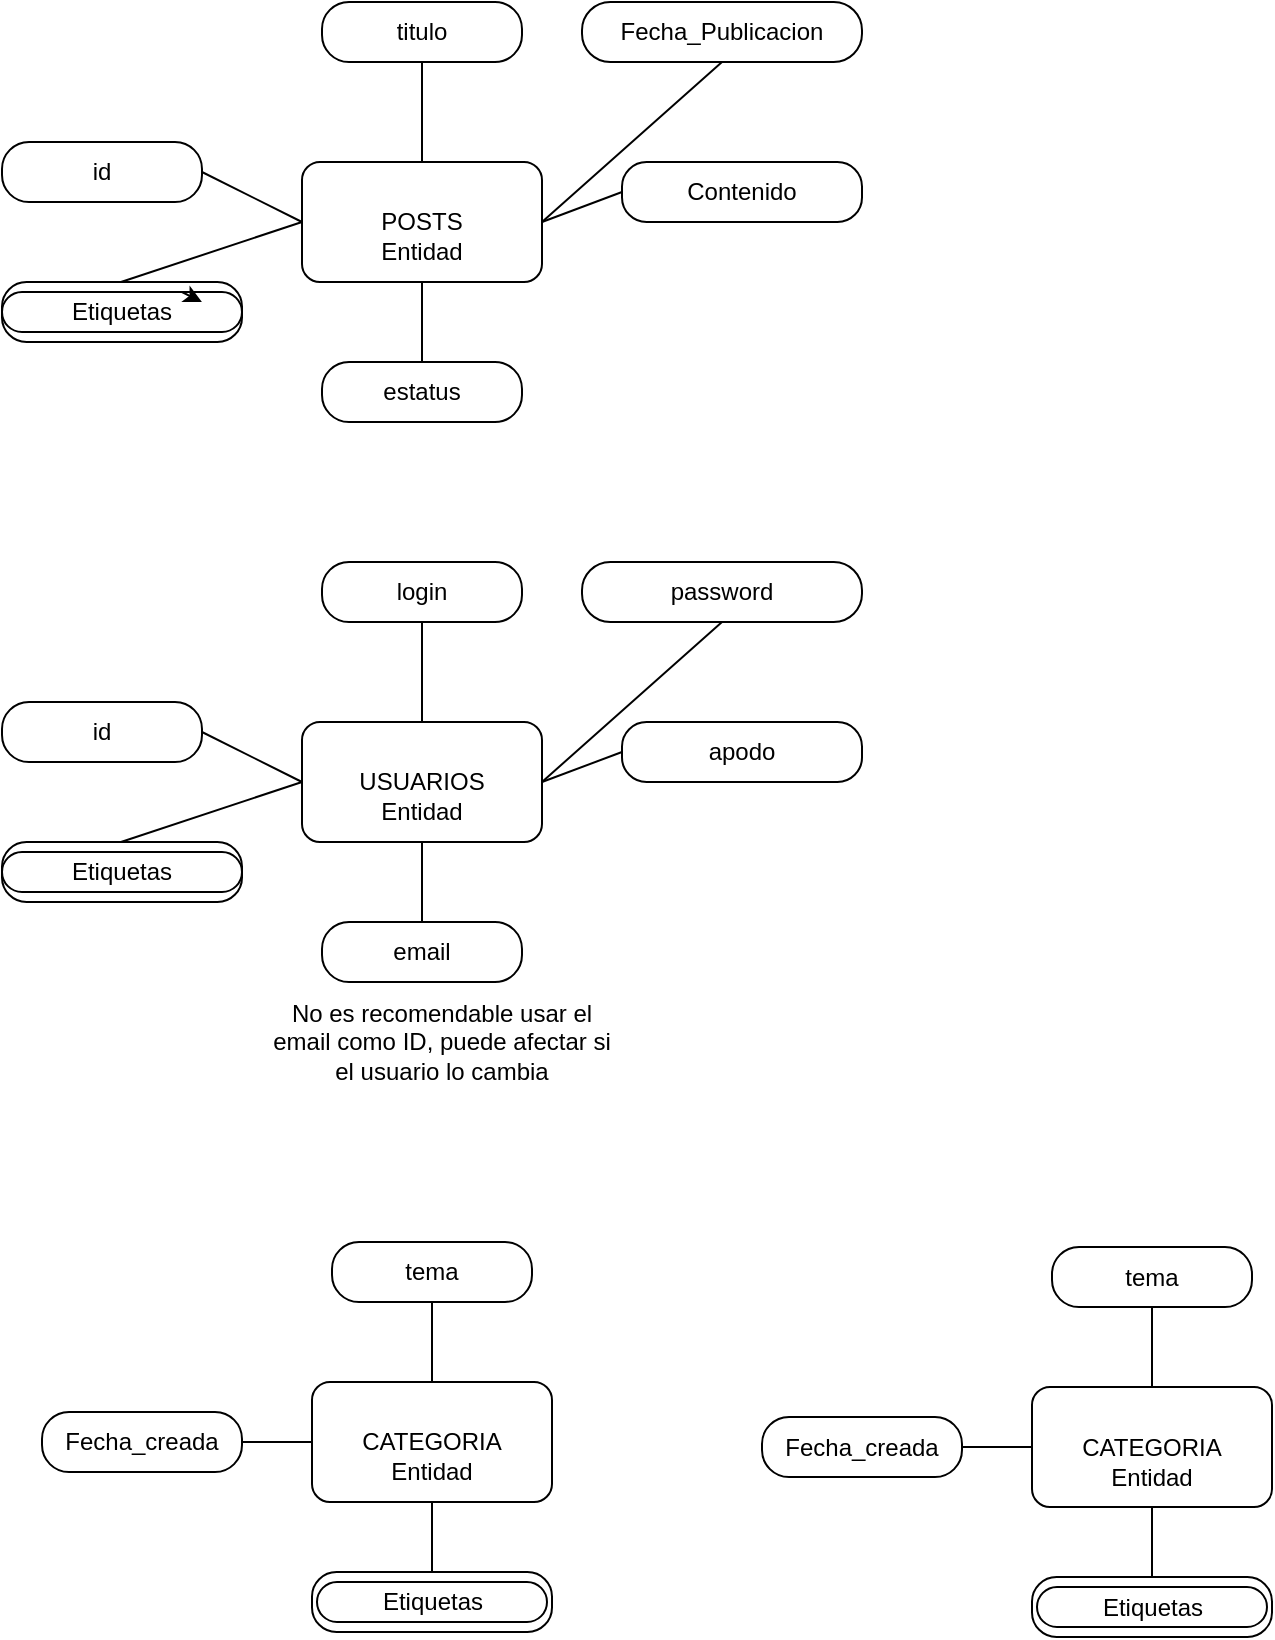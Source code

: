 <mxfile>
    <diagram id="ePif3j4Pxes33cNbN5Jj" name="Page-1">
        <mxGraphModel dx="722" dy="563" grid="1" gridSize="10" guides="1" tooltips="1" connect="1" arrows="1" fold="1" page="1" pageScale="1" pageWidth="850" pageHeight="1100" math="0" shadow="0">
            <root>
                <mxCell id="0"/>
                <mxCell id="1" parent="0"/>
                <mxCell id="2" value="POSTS" style="rounded=1;whiteSpace=wrap;html=1;" vertex="1" parent="1">
                    <mxGeometry x="170" y="100" width="120" height="60" as="geometry"/>
                </mxCell>
                <mxCell id="3" value="titulo" style="rounded=1;whiteSpace=wrap;html=1;arcSize=45;" vertex="1" parent="1">
                    <mxGeometry x="180" y="20" width="100" height="30" as="geometry"/>
                </mxCell>
                <mxCell id="6" value="" style="endArrow=none;html=1;entryX=0.5;entryY=0;entryDx=0;entryDy=0;exitX=0.5;exitY=1;exitDx=0;exitDy=0;" edge="1" parent="1" source="3" target="2">
                    <mxGeometry width="50" height="50" relative="1" as="geometry">
                        <mxPoint x="200" y="160" as="sourcePoint"/>
                        <mxPoint x="250" y="110" as="targetPoint"/>
                    </mxGeometry>
                </mxCell>
                <mxCell id="8" value="Fecha_Publicacion" style="rounded=1;whiteSpace=wrap;html=1;arcSize=47;" vertex="1" parent="1">
                    <mxGeometry x="310" y="20" width="140" height="30" as="geometry"/>
                </mxCell>
                <mxCell id="10" value="" style="endArrow=none;html=1;exitX=1;exitY=0.5;exitDx=0;exitDy=0;entryX=0.5;entryY=1;entryDx=0;entryDy=0;" edge="1" parent="1" source="2" target="8">
                    <mxGeometry width="50" height="50" relative="1" as="geometry">
                        <mxPoint x="290" y="140" as="sourcePoint"/>
                        <mxPoint x="340" y="90" as="targetPoint"/>
                    </mxGeometry>
                </mxCell>
                <mxCell id="11" value="Contenido" style="rounded=1;whiteSpace=wrap;html=1;arcSize=41;" vertex="1" parent="1">
                    <mxGeometry x="330" y="100" width="120" height="30" as="geometry"/>
                </mxCell>
                <mxCell id="12" value="" style="endArrow=none;html=1;exitX=1;exitY=0.5;exitDx=0;exitDy=0;entryX=0;entryY=0.5;entryDx=0;entryDy=0;" edge="1" parent="1" source="2" target="11">
                    <mxGeometry width="50" height="50" relative="1" as="geometry">
                        <mxPoint x="310" y="200" as="sourcePoint"/>
                        <mxPoint x="360" y="150" as="targetPoint"/>
                    </mxGeometry>
                </mxCell>
                <mxCell id="14" value="Contenido" style="rounded=1;whiteSpace=wrap;html=1;arcSize=41;" vertex="1" parent="1">
                    <mxGeometry x="20" y="160" width="120" height="30" as="geometry"/>
                </mxCell>
                <mxCell id="15" value="" style="endArrow=none;html=1;" edge="1" parent="1" source="2">
                    <mxGeometry width="50" height="50" relative="1" as="geometry">
                        <mxPoint x="290" y="180" as="sourcePoint"/>
                        <mxPoint x="230" y="200" as="targetPoint"/>
                    </mxGeometry>
                </mxCell>
                <mxCell id="16" value="Etiquetas" style="rounded=1;whiteSpace=wrap;html=1;arcSize=50;" vertex="1" parent="1">
                    <mxGeometry x="20" y="165" width="120" height="20" as="geometry"/>
                </mxCell>
                <mxCell id="17" value="id" style="rounded=1;whiteSpace=wrap;html=1;arcSize=45;" vertex="1" parent="1">
                    <mxGeometry x="20" y="90" width="100" height="30" as="geometry"/>
                </mxCell>
                <mxCell id="18" value="" style="endArrow=none;html=1;entryX=0;entryY=0.5;entryDx=0;entryDy=0;exitX=1;exitY=0.5;exitDx=0;exitDy=0;" edge="1" parent="1" source="17" target="2">
                    <mxGeometry width="50" height="50" relative="1" as="geometry">
                        <mxPoint x="110" y="190" as="sourcePoint"/>
                        <mxPoint x="160" y="140" as="targetPoint"/>
                    </mxGeometry>
                </mxCell>
                <mxCell id="19" style="edgeStyle=none;html=1;exitX=0.75;exitY=0;exitDx=0;exitDy=0;entryX=0.833;entryY=0.25;entryDx=0;entryDy=0;entryPerimeter=0;" edge="1" parent="1" source="16" target="16">
                    <mxGeometry relative="1" as="geometry"/>
                </mxCell>
                <mxCell id="20" value="" style="endArrow=none;html=1;exitX=0;exitY=0.5;exitDx=0;exitDy=0;" edge="1" parent="1" source="2">
                    <mxGeometry width="50" height="50" relative="1" as="geometry">
                        <mxPoint x="79.5" y="120" as="sourcePoint"/>
                        <mxPoint x="79.5" y="160" as="targetPoint"/>
                    </mxGeometry>
                </mxCell>
                <mxCell id="21" value="estatus" style="rounded=1;whiteSpace=wrap;html=1;arcSize=45;" vertex="1" parent="1">
                    <mxGeometry x="180" y="200" width="100" height="30" as="geometry"/>
                </mxCell>
                <mxCell id="22" value="Entidad" style="text;html=1;strokeColor=none;fillColor=none;align=center;verticalAlign=middle;whiteSpace=wrap;rounded=0;" vertex="1" parent="1">
                    <mxGeometry x="200" y="130" width="60" height="30" as="geometry"/>
                </mxCell>
                <mxCell id="23" value="USUARIOS" style="rounded=1;whiteSpace=wrap;html=1;" vertex="1" parent="1">
                    <mxGeometry x="170" y="380" width="120" height="60" as="geometry"/>
                </mxCell>
                <mxCell id="24" value="login" style="rounded=1;whiteSpace=wrap;html=1;arcSize=45;" vertex="1" parent="1">
                    <mxGeometry x="180" y="300" width="100" height="30" as="geometry"/>
                </mxCell>
                <mxCell id="25" value="" style="endArrow=none;html=1;entryX=0.5;entryY=0;entryDx=0;entryDy=0;exitX=0.5;exitY=1;exitDx=0;exitDy=0;" edge="1" parent="1" source="24" target="23">
                    <mxGeometry width="50" height="50" relative="1" as="geometry">
                        <mxPoint x="200" y="440" as="sourcePoint"/>
                        <mxPoint x="250" y="390" as="targetPoint"/>
                    </mxGeometry>
                </mxCell>
                <mxCell id="26" value="password" style="rounded=1;whiteSpace=wrap;html=1;arcSize=47;" vertex="1" parent="1">
                    <mxGeometry x="310" y="300" width="140" height="30" as="geometry"/>
                </mxCell>
                <mxCell id="27" value="" style="endArrow=none;html=1;exitX=1;exitY=0.5;exitDx=0;exitDy=0;entryX=0.5;entryY=1;entryDx=0;entryDy=0;" edge="1" parent="1" source="23" target="26">
                    <mxGeometry width="50" height="50" relative="1" as="geometry">
                        <mxPoint x="290" y="420" as="sourcePoint"/>
                        <mxPoint x="340" y="370" as="targetPoint"/>
                    </mxGeometry>
                </mxCell>
                <mxCell id="28" value="apodo" style="rounded=1;whiteSpace=wrap;html=1;arcSize=41;" vertex="1" parent="1">
                    <mxGeometry x="330" y="380" width="120" height="30" as="geometry"/>
                </mxCell>
                <mxCell id="29" value="" style="endArrow=none;html=1;exitX=1;exitY=0.5;exitDx=0;exitDy=0;entryX=0;entryY=0.5;entryDx=0;entryDy=0;" edge="1" parent="1" source="23" target="28">
                    <mxGeometry width="50" height="50" relative="1" as="geometry">
                        <mxPoint x="310" y="480" as="sourcePoint"/>
                        <mxPoint x="360" y="430" as="targetPoint"/>
                    </mxGeometry>
                </mxCell>
                <mxCell id="30" value="Contenido" style="rounded=1;whiteSpace=wrap;html=1;arcSize=41;" vertex="1" parent="1">
                    <mxGeometry x="20" y="440" width="120" height="30" as="geometry"/>
                </mxCell>
                <mxCell id="31" value="" style="endArrow=none;html=1;" edge="1" parent="1" source="23">
                    <mxGeometry width="50" height="50" relative="1" as="geometry">
                        <mxPoint x="290" y="460" as="sourcePoint"/>
                        <mxPoint x="230" y="480" as="targetPoint"/>
                    </mxGeometry>
                </mxCell>
                <mxCell id="33" value="id" style="rounded=1;whiteSpace=wrap;html=1;arcSize=45;" vertex="1" parent="1">
                    <mxGeometry x="20" y="370" width="100" height="30" as="geometry"/>
                </mxCell>
                <mxCell id="34" value="" style="endArrow=none;html=1;entryX=0;entryY=0.5;entryDx=0;entryDy=0;exitX=1;exitY=0.5;exitDx=0;exitDy=0;" edge="1" parent="1" source="33" target="23">
                    <mxGeometry width="50" height="50" relative="1" as="geometry">
                        <mxPoint x="110" y="470" as="sourcePoint"/>
                        <mxPoint x="160" y="420" as="targetPoint"/>
                    </mxGeometry>
                </mxCell>
                <mxCell id="37" value="email" style="rounded=1;whiteSpace=wrap;html=1;arcSize=45;" vertex="1" parent="1">
                    <mxGeometry x="180" y="480" width="100" height="30" as="geometry"/>
                </mxCell>
                <mxCell id="38" value="Entidad" style="text;html=1;strokeColor=none;fillColor=none;align=center;verticalAlign=middle;whiteSpace=wrap;rounded=0;" vertex="1" parent="1">
                    <mxGeometry x="200" y="410" width="60" height="30" as="geometry"/>
                </mxCell>
                <mxCell id="39" value="No es recomendable usar el email como ID, puede afectar si el usuario lo cambia" style="text;html=1;strokeColor=none;fillColor=none;align=center;verticalAlign=middle;whiteSpace=wrap;rounded=0;" vertex="1" parent="1">
                    <mxGeometry x="150" y="520" width="180" height="40" as="geometry"/>
                </mxCell>
                <mxCell id="40" value="CATEGORIA" style="rounded=1;whiteSpace=wrap;html=1;" vertex="1" parent="1">
                    <mxGeometry x="175" y="710" width="120" height="60" as="geometry"/>
                </mxCell>
                <mxCell id="41" value="tema" style="rounded=1;whiteSpace=wrap;html=1;arcSize=45;" vertex="1" parent="1">
                    <mxGeometry x="185" y="640" width="100" height="30" as="geometry"/>
                </mxCell>
                <mxCell id="42" value="" style="endArrow=none;html=1;entryX=0.5;entryY=0;entryDx=0;entryDy=0;exitX=0.5;exitY=1;exitDx=0;exitDy=0;" edge="1" parent="1" source="41" target="40">
                    <mxGeometry width="50" height="50" relative="1" as="geometry">
                        <mxPoint x="205" y="770" as="sourcePoint"/>
                        <mxPoint x="255" y="720" as="targetPoint"/>
                    </mxGeometry>
                </mxCell>
                <mxCell id="50" value="Fecha_creada" style="rounded=1;whiteSpace=wrap;html=1;arcSize=45;" vertex="1" parent="1">
                    <mxGeometry x="40" y="725" width="100" height="30" as="geometry"/>
                </mxCell>
                <mxCell id="51" value="" style="endArrow=none;html=1;entryX=0;entryY=0.5;entryDx=0;entryDy=0;exitX=1;exitY=0.5;exitDx=0;exitDy=0;" edge="1" parent="1" source="50" target="40">
                    <mxGeometry width="50" height="50" relative="1" as="geometry">
                        <mxPoint x="115" y="800" as="sourcePoint"/>
                        <mxPoint x="165" y="750" as="targetPoint"/>
                    </mxGeometry>
                </mxCell>
                <mxCell id="53" value="" style="endArrow=none;html=1;exitX=0.5;exitY=1;exitDx=0;exitDy=0;entryX=0.5;entryY=0;entryDx=0;entryDy=0;" edge="1" parent="1" source="55" target="47">
                    <mxGeometry width="50" height="50" relative="1" as="geometry">
                        <mxPoint x="84.5" y="730" as="sourcePoint"/>
                        <mxPoint x="84.5" y="770" as="targetPoint"/>
                    </mxGeometry>
                </mxCell>
                <mxCell id="55" value="Entidad" style="text;html=1;strokeColor=none;fillColor=none;align=center;verticalAlign=middle;whiteSpace=wrap;rounded=0;" vertex="1" parent="1">
                    <mxGeometry x="205" y="740" width="60" height="30" as="geometry"/>
                </mxCell>
                <mxCell id="57" value="" style="group" vertex="1" connectable="0" parent="1">
                    <mxGeometry x="175" y="805" width="120" height="30" as="geometry"/>
                </mxCell>
                <mxCell id="47" value="" style="rounded=1;whiteSpace=wrap;html=1;arcSize=41;gradientColor=none;" vertex="1" parent="57">
                    <mxGeometry width="120" height="30" as="geometry"/>
                </mxCell>
                <mxCell id="49" value="Etiquetas" style="rounded=1;whiteSpace=wrap;html=1;arcSize=50;gradientColor=none;" vertex="1" parent="57">
                    <mxGeometry x="2.5" y="5" width="115" height="20" as="geometry"/>
                </mxCell>
                <mxCell id="58" value="" style="group" vertex="1" connectable="0" parent="1">
                    <mxGeometry x="20" y="440" width="120" height="25" as="geometry"/>
                </mxCell>
                <mxCell id="32" value="Etiquetas" style="rounded=1;whiteSpace=wrap;html=1;arcSize=50;" vertex="1" parent="58">
                    <mxGeometry y="5" width="120" height="20" as="geometry"/>
                </mxCell>
                <mxCell id="36" value="" style="endArrow=none;html=1;exitX=0;exitY=0.5;exitDx=0;exitDy=0;" edge="1" parent="58" source="23">
                    <mxGeometry width="50" height="50" relative="1" as="geometry">
                        <mxPoint x="59.5" y="-40" as="sourcePoint"/>
                        <mxPoint x="59.5" as="targetPoint"/>
                    </mxGeometry>
                </mxCell>
                <mxCell id="59" value="CATEGORIA" style="rounded=1;whiteSpace=wrap;html=1;" vertex="1" parent="1">
                    <mxGeometry x="535" y="712.5" width="120" height="60" as="geometry"/>
                </mxCell>
                <mxCell id="60" value="tema" style="rounded=1;whiteSpace=wrap;html=1;arcSize=45;" vertex="1" parent="1">
                    <mxGeometry x="545" y="642.5" width="100" height="30" as="geometry"/>
                </mxCell>
                <mxCell id="61" value="" style="endArrow=none;html=1;entryX=0.5;entryY=0;entryDx=0;entryDy=0;exitX=0.5;exitY=1;exitDx=0;exitDy=0;" edge="1" parent="1" source="60" target="59">
                    <mxGeometry width="50" height="50" relative="1" as="geometry">
                        <mxPoint x="565" y="772.5" as="sourcePoint"/>
                        <mxPoint x="615" y="722.5" as="targetPoint"/>
                    </mxGeometry>
                </mxCell>
                <mxCell id="62" value="Fecha_creada" style="rounded=1;whiteSpace=wrap;html=1;arcSize=45;" vertex="1" parent="1">
                    <mxGeometry x="400" y="727.5" width="100" height="30" as="geometry"/>
                </mxCell>
                <mxCell id="63" value="" style="endArrow=none;html=1;entryX=0;entryY=0.5;entryDx=0;entryDy=0;exitX=1;exitY=0.5;exitDx=0;exitDy=0;" edge="1" parent="1" source="62" target="59">
                    <mxGeometry width="50" height="50" relative="1" as="geometry">
                        <mxPoint x="475" y="802.5" as="sourcePoint"/>
                        <mxPoint x="525" y="752.5" as="targetPoint"/>
                    </mxGeometry>
                </mxCell>
                <mxCell id="64" value="" style="endArrow=none;html=1;exitX=0.5;exitY=1;exitDx=0;exitDy=0;entryX=0.5;entryY=0;entryDx=0;entryDy=0;" edge="1" parent="1" source="65" target="67">
                    <mxGeometry width="50" height="50" relative="1" as="geometry">
                        <mxPoint x="444.5" y="732.5" as="sourcePoint"/>
                        <mxPoint x="444.5" y="772.5" as="targetPoint"/>
                    </mxGeometry>
                </mxCell>
                <mxCell id="65" value="Entidad" style="text;html=1;strokeColor=none;fillColor=none;align=center;verticalAlign=middle;whiteSpace=wrap;rounded=0;" vertex="1" parent="1">
                    <mxGeometry x="565" y="742.5" width="60" height="30" as="geometry"/>
                </mxCell>
                <mxCell id="66" value="" style="group" vertex="1" connectable="0" parent="1">
                    <mxGeometry x="535" y="807.5" width="120" height="30" as="geometry"/>
                </mxCell>
                <mxCell id="67" value="" style="rounded=1;whiteSpace=wrap;html=1;arcSize=41;gradientColor=none;" vertex="1" parent="66">
                    <mxGeometry width="120" height="30" as="geometry"/>
                </mxCell>
                <mxCell id="68" value="Etiquetas" style="rounded=1;whiteSpace=wrap;html=1;arcSize=50;gradientColor=none;" vertex="1" parent="66">
                    <mxGeometry x="2.5" y="5" width="115" height="20" as="geometry"/>
                </mxCell>
            </root>
        </mxGraphModel>
    </diagram>
</mxfile>